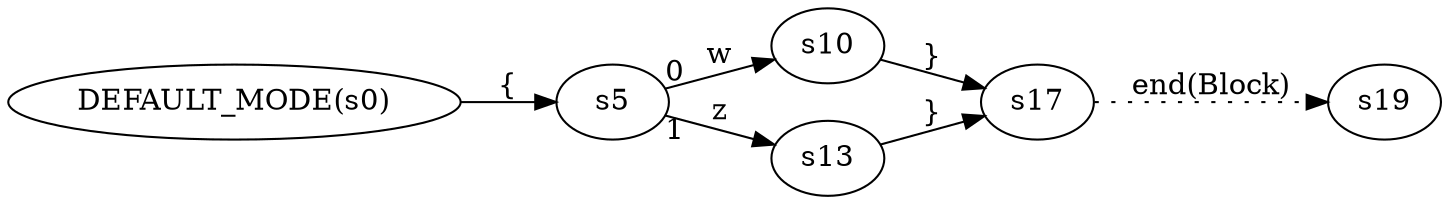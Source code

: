 digraph ATN {
  rankdir=LR;

  "DEFAULT_MODE(s0)" -> s5 [label="{"]
  s5 -> s10 [label=w taillabel=0]
  s10 -> s17 [label="}"]
  s17 -> s19 [label="end(Block)" style=dotted]
  s5 -> s13 [label=z taillabel=1]
  s13 -> s17 [label="}"]
}